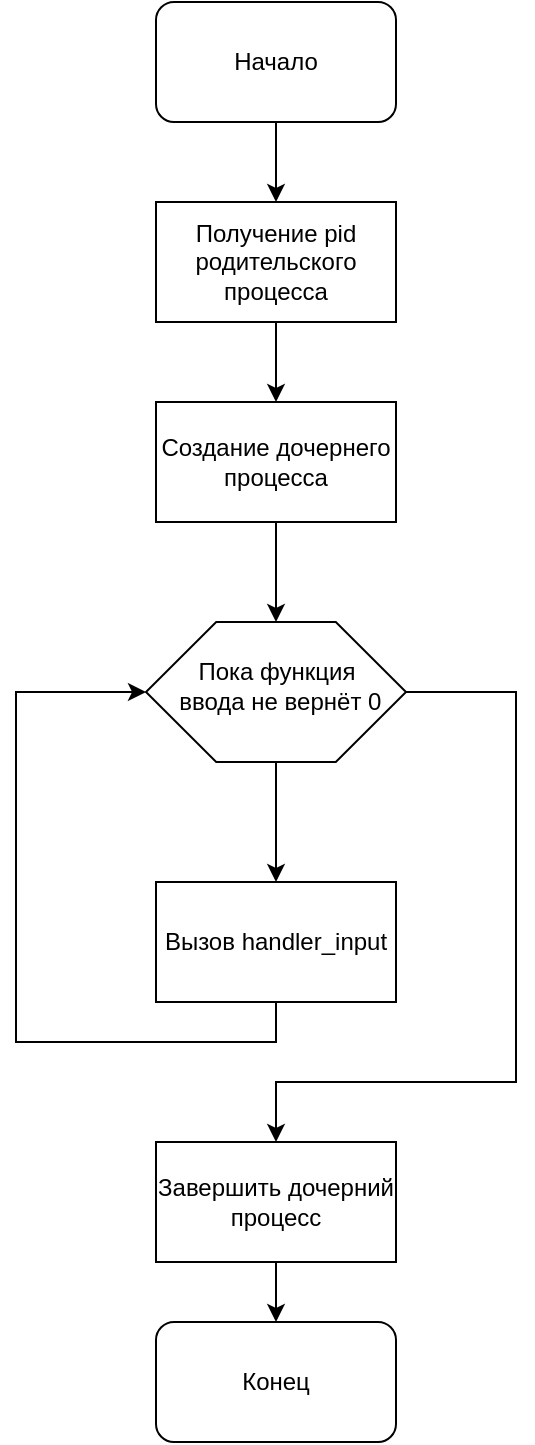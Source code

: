 <mxfile version="17.4.2" type="device"><diagram id="huPjPmymryUEzJ2-SYEM" name="Page-1"><mxGraphModel dx="1102" dy="865" grid="1" gridSize="10" guides="1" tooltips="1" connect="1" arrows="1" fold="1" page="1" pageScale="1" pageWidth="827" pageHeight="1169" math="0" shadow="0"><root><mxCell id="0"/><mxCell id="1" parent="0"/><mxCell id="_xDI34VFj-Ocvbj8-6Wp-4" style="edgeStyle=orthogonalEdgeStyle;rounded=0;orthogonalLoop=1;jettySize=auto;html=1;entryX=0.5;entryY=0;entryDx=0;entryDy=0;" parent="1" source="_xDI34VFj-Ocvbj8-6Wp-2" target="_xDI34VFj-Ocvbj8-6Wp-3" edge="1"><mxGeometry relative="1" as="geometry"/></mxCell><mxCell id="_xDI34VFj-Ocvbj8-6Wp-2" value="Начало" style="rounded=1;whiteSpace=wrap;html=1;" parent="1" vertex="1"><mxGeometry x="450" y="80" width="120" height="60" as="geometry"/></mxCell><mxCell id="_xDI34VFj-Ocvbj8-6Wp-6" style="edgeStyle=orthogonalEdgeStyle;rounded=0;orthogonalLoop=1;jettySize=auto;html=1;entryX=0.5;entryY=0;entryDx=0;entryDy=0;" parent="1" source="_xDI34VFj-Ocvbj8-6Wp-3" target="_xDI34VFj-Ocvbj8-6Wp-5" edge="1"><mxGeometry relative="1" as="geometry"/></mxCell><mxCell id="_xDI34VFj-Ocvbj8-6Wp-3" value="Получение pid родительского процесса" style="rounded=0;whiteSpace=wrap;html=1;" parent="1" vertex="1"><mxGeometry x="450" y="180" width="120" height="60" as="geometry"/></mxCell><mxCell id="_xDI34VFj-Ocvbj8-6Wp-8" style="edgeStyle=orthogonalEdgeStyle;rounded=0;orthogonalLoop=1;jettySize=auto;html=1;entryX=0.5;entryY=0;entryDx=0;entryDy=0;" parent="1" source="_xDI34VFj-Ocvbj8-6Wp-5" target="_xDI34VFj-Ocvbj8-6Wp-17" edge="1"><mxGeometry relative="1" as="geometry"><mxPoint x="510" y="370" as="targetPoint"/></mxGeometry></mxCell><mxCell id="_xDI34VFj-Ocvbj8-6Wp-5" value="Создание дочернего процесса" style="rounded=0;whiteSpace=wrap;html=1;" parent="1" vertex="1"><mxGeometry x="450" y="280" width="120" height="60" as="geometry"/></mxCell><mxCell id="_xDI34VFj-Ocvbj8-6Wp-11" style="edgeStyle=orthogonalEdgeStyle;rounded=0;orthogonalLoop=1;jettySize=auto;html=1;entryX=0.5;entryY=0;entryDx=0;entryDy=0;exitX=0.5;exitY=1;exitDx=0;exitDy=0;" parent="1" source="_xDI34VFj-Ocvbj8-6Wp-17" target="Ay7UaSg8Yj8doDCm9v4--1" edge="1"><mxGeometry relative="1" as="geometry"><mxPoint x="510" y="450" as="sourcePoint"/><mxPoint x="510" y="520" as="targetPoint"/><Array as="points"/></mxGeometry></mxCell><mxCell id="_xDI34VFj-Ocvbj8-6Wp-28" style="edgeStyle=orthogonalEdgeStyle;rounded=0;orthogonalLoop=1;jettySize=auto;html=1;entryX=0.5;entryY=0;entryDx=0;entryDy=0;" parent="1" source="_xDI34VFj-Ocvbj8-6Wp-17" target="_xDI34VFj-Ocvbj8-6Wp-36" edge="1"><mxGeometry relative="1" as="geometry"><mxPoint x="500" y="1280" as="targetPoint"/><Array as="points"><mxPoint x="630" y="425"/><mxPoint x="630" y="620"/><mxPoint x="510" y="620"/></Array></mxGeometry></mxCell><mxCell id="_xDI34VFj-Ocvbj8-6Wp-17" value="" style="verticalLabelPosition=bottom;verticalAlign=top;html=1;shape=hexagon;perimeter=hexagonPerimeter2;arcSize=6;size=0.27;" parent="1" vertex="1"><mxGeometry x="445" y="390" width="130" height="70" as="geometry"/></mxCell><mxCell id="_xDI34VFj-Ocvbj8-6Wp-18" value="Пока функция&lt;br&gt;&amp;nbsp;ввода не вернёт 0" style="text;html=1;align=center;verticalAlign=middle;resizable=0;points=[];autosize=1;strokeColor=none;fillColor=none;" parent="1" vertex="1"><mxGeometry x="450" y="407" width="120" height="30" as="geometry"/></mxCell><mxCell id="_xDI34VFj-Ocvbj8-6Wp-39" style="edgeStyle=orthogonalEdgeStyle;rounded=0;orthogonalLoop=1;jettySize=auto;html=1;entryX=0.5;entryY=0;entryDx=0;entryDy=0;" parent="1" source="_xDI34VFj-Ocvbj8-6Wp-36" target="_xDI34VFj-Ocvbj8-6Wp-38" edge="1"><mxGeometry relative="1" as="geometry"/></mxCell><mxCell id="_xDI34VFj-Ocvbj8-6Wp-36" value="Завершить дочерний процесс" style="rounded=0;whiteSpace=wrap;html=1;" parent="1" vertex="1"><mxGeometry x="450" y="650" width="120" height="60" as="geometry"/></mxCell><mxCell id="_xDI34VFj-Ocvbj8-6Wp-38" value="Конец" style="rounded=1;whiteSpace=wrap;html=1;" parent="1" vertex="1"><mxGeometry x="450" y="740" width="120" height="60" as="geometry"/></mxCell><mxCell id="Ay7UaSg8Yj8doDCm9v4--3" style="edgeStyle=orthogonalEdgeStyle;rounded=0;orthogonalLoop=1;jettySize=auto;html=1;entryX=0;entryY=0.5;entryDx=0;entryDy=0;" parent="1" source="Ay7UaSg8Yj8doDCm9v4--1" target="_xDI34VFj-Ocvbj8-6Wp-17" edge="1"><mxGeometry relative="1" as="geometry"><Array as="points"><mxPoint x="510" y="600"/><mxPoint x="380" y="600"/><mxPoint x="380" y="425"/></Array></mxGeometry></mxCell><mxCell id="Ay7UaSg8Yj8doDCm9v4--1" value="Вызов handler_input" style="rounded=0;whiteSpace=wrap;html=1;" parent="1" vertex="1"><mxGeometry x="450" y="520" width="120" height="60" as="geometry"/></mxCell></root></mxGraphModel></diagram></mxfile>